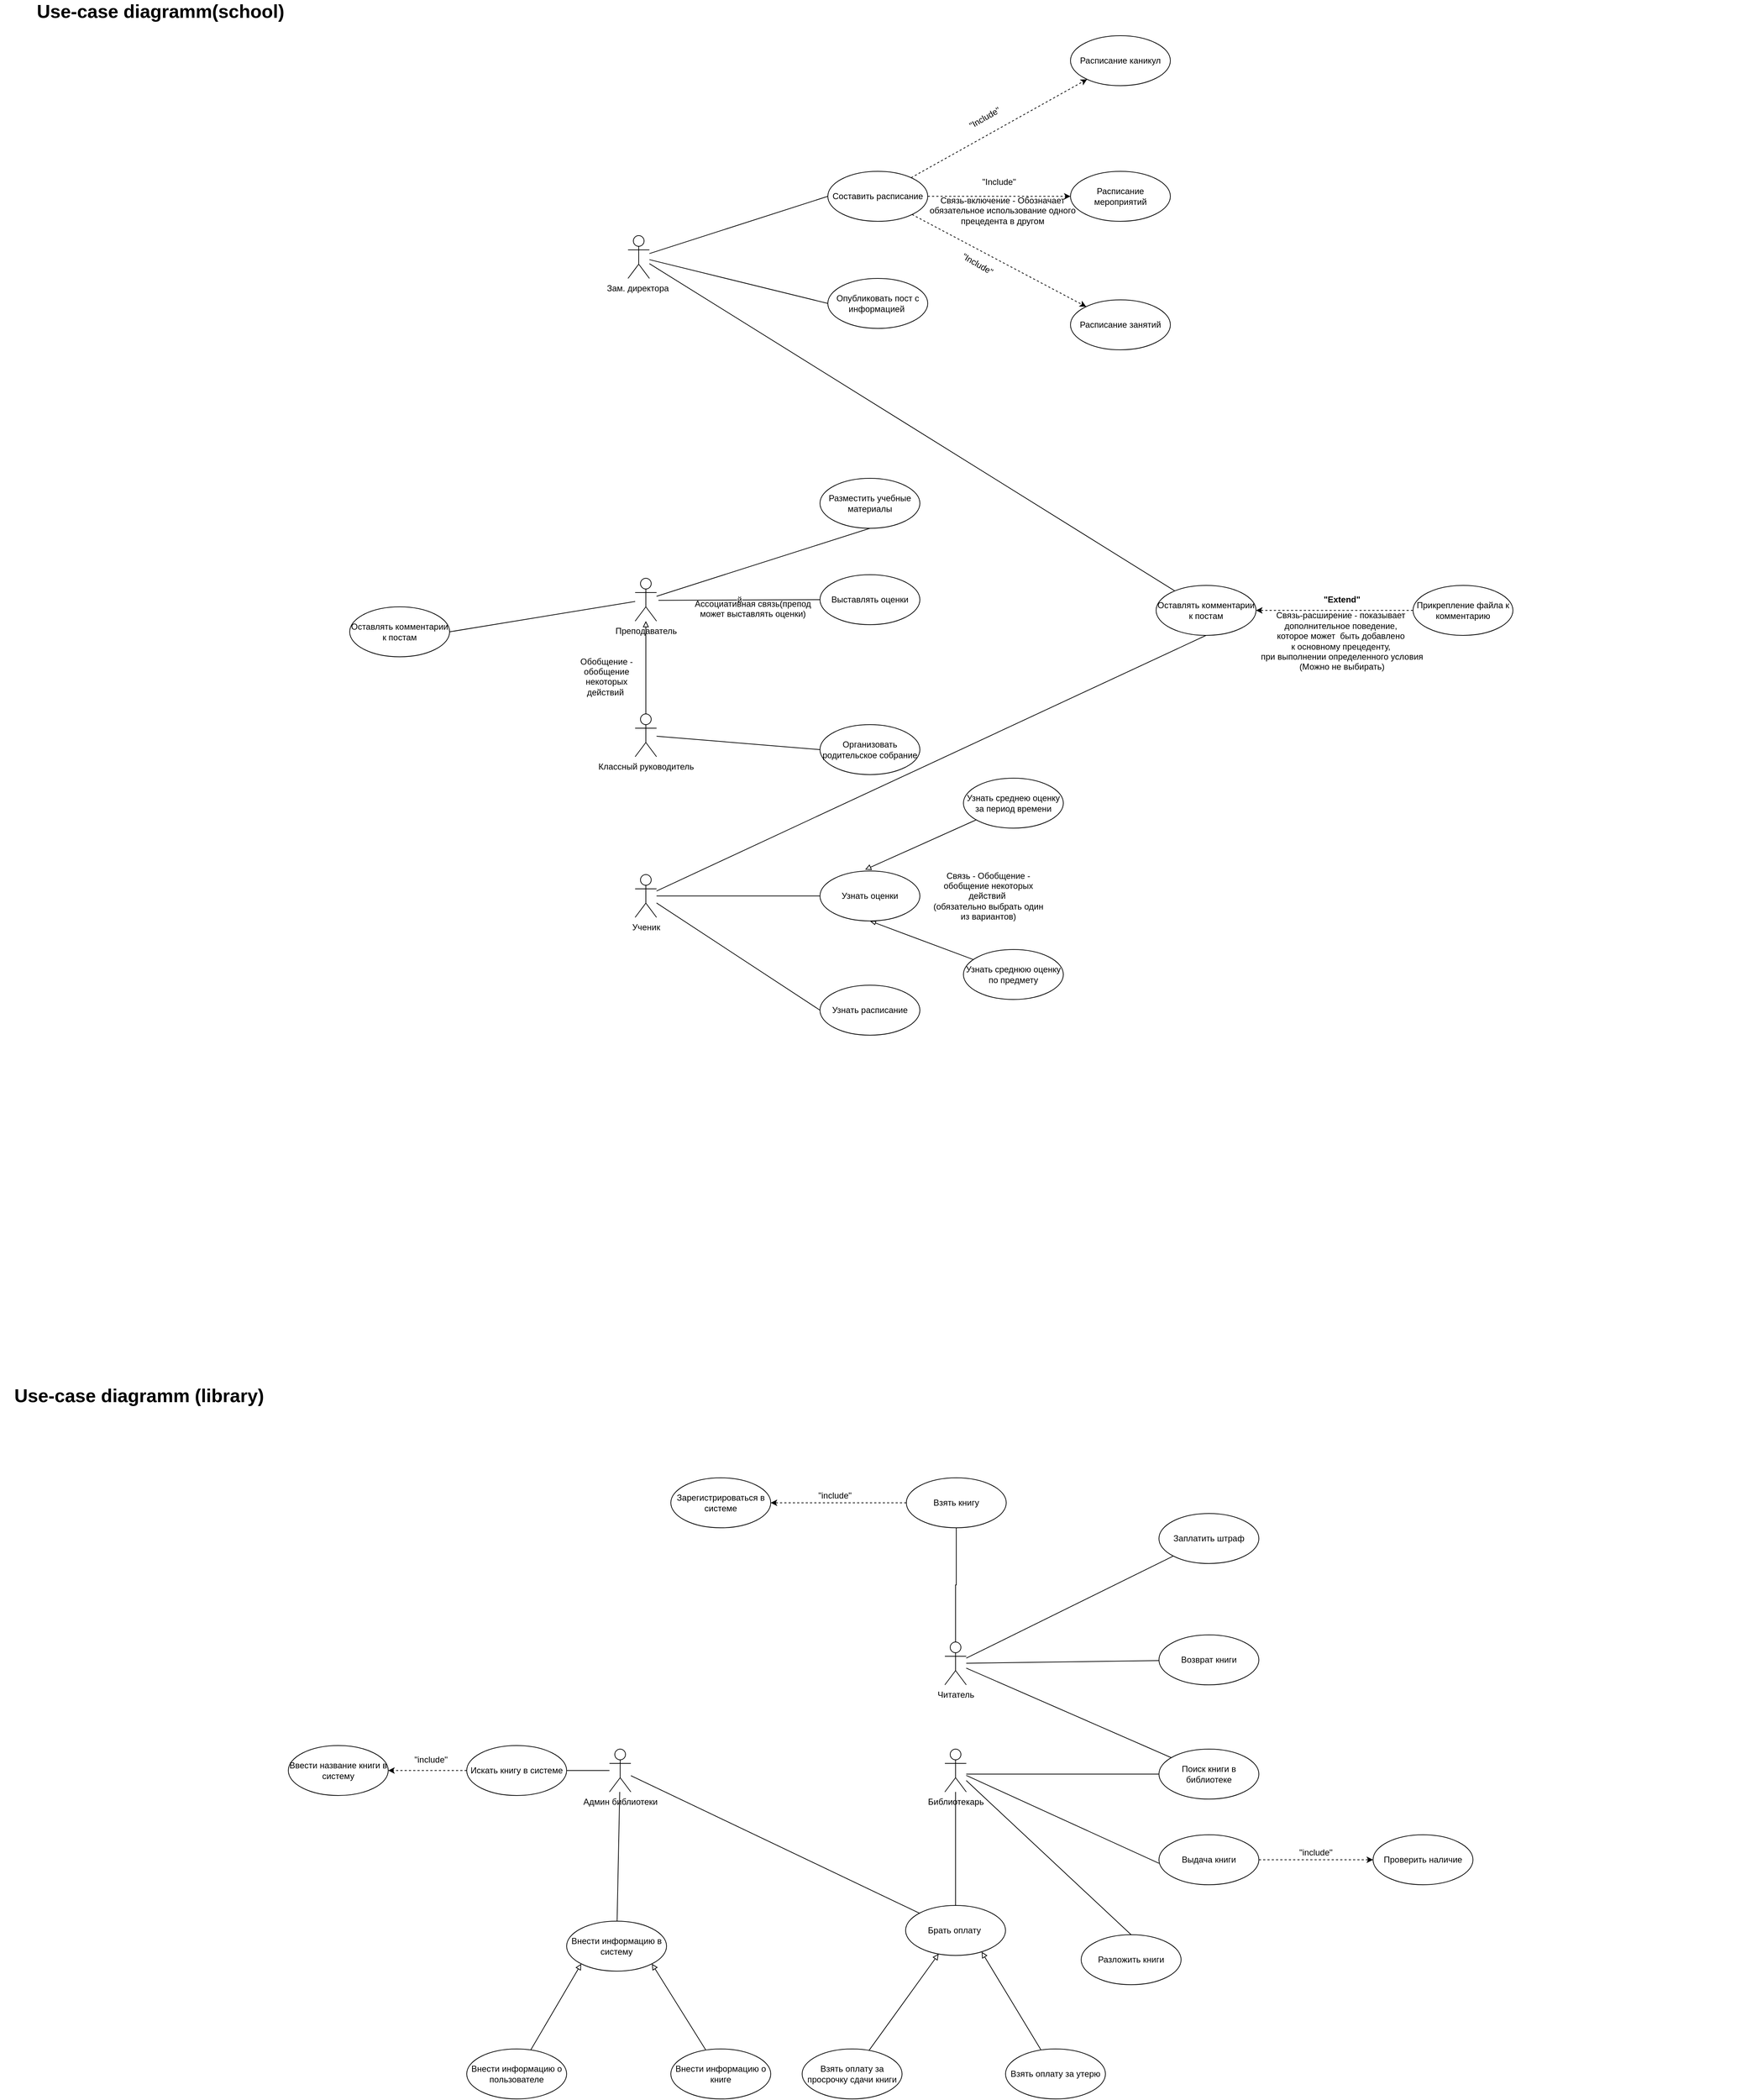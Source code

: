 <mxfile version="24.4.6" type="device">
  <diagram name="Страница — 1" id="lLJkRPgDvFg0Q_lKaMGv">
    <mxGraphModel dx="10387" dy="6369" grid="1" gridSize="10" guides="1" tooltips="1" connect="1" arrows="1" fold="1" page="1" pageScale="1" pageWidth="827" pageHeight="1169" math="0" shadow="0">
      <root>
        <mxCell id="0" />
        <mxCell id="1" parent="0" />
        <mxCell id="EvJwnLXetme0oPZWd-gJ-12" value="й" style="rounded=0;orthogonalLoop=1;jettySize=auto;html=1;startArrow=none;startFill=0;endArrow=none;endFill=0;entryX=-0.019;entryY=0.416;entryDx=0;entryDy=0;entryPerimeter=0;" parent="1" edge="1">
          <mxGeometry relative="1" as="geometry">
            <mxPoint x="330.0" y="-330.0" as="targetPoint" />
            <mxPoint x="102.66" y="-329.174" as="sourcePoint" />
            <Array as="points">
              <mxPoint x="220" y="-329.59" />
            </Array>
          </mxGeometry>
        </mxCell>
        <mxCell id="EvJwnLXetme0oPZWd-gJ-26" style="rounded=0;orthogonalLoop=1;jettySize=auto;html=1;entryX=0.5;entryY=1;entryDx=0;entryDy=0;endArrow=none;endFill=0;" parent="1" source="EvJwnLXetme0oPZWd-gJ-1" target="EvJwnLXetme0oPZWd-gJ-25" edge="1">
          <mxGeometry relative="1" as="geometry" />
        </mxCell>
        <mxCell id="EvJwnLXetme0oPZWd-gJ-39" style="rounded=0;orthogonalLoop=1;jettySize=auto;html=1;entryX=1;entryY=0.5;entryDx=0;entryDy=0;endArrow=none;endFill=0;" parent="1" source="EvJwnLXetme0oPZWd-gJ-1" target="EvJwnLXetme0oPZWd-gJ-38" edge="1">
          <mxGeometry relative="1" as="geometry" />
        </mxCell>
        <mxCell id="EvJwnLXetme0oPZWd-gJ-1" value="Преподаватель" style="shape=umlActor;verticalLabelPosition=bottom;verticalAlign=top;html=1;" parent="1" vertex="1">
          <mxGeometry x="70" y="-360" width="30" height="60" as="geometry" />
        </mxCell>
        <mxCell id="EvJwnLXetme0oPZWd-gJ-5" value="&lt;font style=&quot;font-size: 26px;&quot;&gt;&lt;b&gt;Use-case diagramm(school)&lt;/b&gt;&lt;/font&gt;" style="text;html=1;align=center;verticalAlign=middle;whiteSpace=wrap;rounded=0;" parent="1" vertex="1">
          <mxGeometry x="-800" y="-1169" width="410" height="30" as="geometry" />
        </mxCell>
        <mxCell id="EvJwnLXetme0oPZWd-gJ-6" value="Выставлять оценки" style="ellipse;whiteSpace=wrap;html=1;" parent="1" vertex="1">
          <mxGeometry x="329" y="-365" width="140" height="70" as="geometry" />
        </mxCell>
        <mxCell id="EvJwnLXetme0oPZWd-gJ-11" value="" style="shape=image;verticalLabelPosition=bottom;labelBackgroundColor=default;verticalAlign=top;aspect=fixed;imageAspect=0;image=https://upload.wikimedia.org/wikipedia/commons/thumb/7/77/Uml_classes_ru.svg/351px-Uml_classes_ru.svg.png;" parent="1" vertex="1">
          <mxGeometry x="1290" y="-1160" width="351" height="234" as="geometry" />
        </mxCell>
        <mxCell id="EvJwnLXetme0oPZWd-gJ-13" value="Ассоциативная связь(препод может выставлять оценки)&lt;div&gt;&lt;br&gt;&lt;/div&gt;" style="text;html=1;align=center;verticalAlign=middle;whiteSpace=wrap;rounded=0;" parent="1" vertex="1">
          <mxGeometry x="150" y="-330" width="170" height="40" as="geometry" />
        </mxCell>
        <mxCell id="EvJwnLXetme0oPZWd-gJ-42" style="edgeStyle=orthogonalEdgeStyle;rounded=0;orthogonalLoop=1;jettySize=auto;html=1;endArrow=block;endFill=0;" parent="1" source="EvJwnLXetme0oPZWd-gJ-14" target="EvJwnLXetme0oPZWd-gJ-1" edge="1">
          <mxGeometry relative="1" as="geometry" />
        </mxCell>
        <mxCell id="EvJwnLXetme0oPZWd-gJ-44" style="rounded=0;orthogonalLoop=1;jettySize=auto;html=1;entryX=0;entryY=0.5;entryDx=0;entryDy=0;endArrow=none;endFill=0;" parent="1" source="EvJwnLXetme0oPZWd-gJ-14" target="EvJwnLXetme0oPZWd-gJ-28" edge="1">
          <mxGeometry relative="1" as="geometry" />
        </mxCell>
        <mxCell id="EvJwnLXetme0oPZWd-gJ-14" value="Классный руководитель" style="shape=umlActor;verticalLabelPosition=bottom;verticalAlign=top;html=1;outlineConnect=0;" parent="1" vertex="1">
          <mxGeometry x="70" y="-170" width="30" height="60" as="geometry" />
        </mxCell>
        <mxCell id="EvJwnLXetme0oPZWd-gJ-21" style="edgeStyle=orthogonalEdgeStyle;rounded=0;orthogonalLoop=1;jettySize=auto;html=1;endArrow=none;endFill=0;" parent="1" source="EvJwnLXetme0oPZWd-gJ-19" target="EvJwnLXetme0oPZWd-gJ-20" edge="1">
          <mxGeometry relative="1" as="geometry" />
        </mxCell>
        <mxCell id="EvJwnLXetme0oPZWd-gJ-23" style="rounded=0;orthogonalLoop=1;jettySize=auto;html=1;endArrow=none;endFill=0;entryX=0;entryY=0.5;entryDx=0;entryDy=0;" parent="1" source="EvJwnLXetme0oPZWd-gJ-19" target="EvJwnLXetme0oPZWd-gJ-22" edge="1">
          <mxGeometry relative="1" as="geometry">
            <mxPoint x="250" y="205" as="targetPoint" />
          </mxGeometry>
        </mxCell>
        <mxCell id="EvJwnLXetme0oPZWd-gJ-36" style="rounded=0;orthogonalLoop=1;jettySize=auto;html=1;entryX=0.5;entryY=1;entryDx=0;entryDy=0;endArrow=none;endFill=0;" parent="1" source="EvJwnLXetme0oPZWd-gJ-19" target="EvJwnLXetme0oPZWd-gJ-35" edge="1">
          <mxGeometry relative="1" as="geometry" />
        </mxCell>
        <mxCell id="EvJwnLXetme0oPZWd-gJ-19" value="Ученик" style="shape=umlActor;verticalLabelPosition=bottom;verticalAlign=top;html=1;outlineConnect=0;" parent="1" vertex="1">
          <mxGeometry x="70" y="55" width="30" height="60" as="geometry" />
        </mxCell>
        <mxCell id="EvJwnLXetme0oPZWd-gJ-20" value="Узнать оценки" style="ellipse;whiteSpace=wrap;html=1;" parent="1" vertex="1">
          <mxGeometry x="329" y="50" width="140" height="70" as="geometry" />
        </mxCell>
        <mxCell id="EvJwnLXetme0oPZWd-gJ-22" value="Узнать расписание" style="ellipse;whiteSpace=wrap;html=1;" parent="1" vertex="1">
          <mxGeometry x="329" y="210" width="140" height="70" as="geometry" />
        </mxCell>
        <mxCell id="EvJwnLXetme0oPZWd-gJ-25" value="Разместить учебные материалы" style="ellipse;whiteSpace=wrap;html=1;" parent="1" vertex="1">
          <mxGeometry x="329" y="-500" width="140" height="70" as="geometry" />
        </mxCell>
        <mxCell id="EvJwnLXetme0oPZWd-gJ-28" value="Организовать родительское собрание" style="ellipse;whiteSpace=wrap;html=1;" parent="1" vertex="1">
          <mxGeometry x="329" y="-155" width="140" height="70" as="geometry" />
        </mxCell>
        <mxCell id="EvJwnLXetme0oPZWd-gJ-32" style="rounded=0;orthogonalLoop=1;jettySize=auto;html=1;entryX=0;entryY=0.5;entryDx=0;entryDy=0;endArrow=none;endFill=0;" parent="1" source="EvJwnLXetme0oPZWd-gJ-30" target="EvJwnLXetme0oPZWd-gJ-31" edge="1">
          <mxGeometry relative="1" as="geometry" />
        </mxCell>
        <mxCell id="EvJwnLXetme0oPZWd-gJ-34" style="rounded=0;orthogonalLoop=1;jettySize=auto;html=1;entryX=0;entryY=0.5;entryDx=0;entryDy=0;endArrow=none;endFill=0;" parent="1" source="EvJwnLXetme0oPZWd-gJ-30" target="EvJwnLXetme0oPZWd-gJ-33" edge="1">
          <mxGeometry relative="1" as="geometry" />
        </mxCell>
        <mxCell id="EvJwnLXetme0oPZWd-gJ-37" style="rounded=0;orthogonalLoop=1;jettySize=auto;html=1;endArrow=none;endFill=0;" parent="1" source="EvJwnLXetme0oPZWd-gJ-30" target="EvJwnLXetme0oPZWd-gJ-35" edge="1">
          <mxGeometry relative="1" as="geometry" />
        </mxCell>
        <mxCell id="EvJwnLXetme0oPZWd-gJ-30" value="Зам. директора&amp;nbsp;" style="shape=umlActor;verticalLabelPosition=bottom;verticalAlign=top;html=1;" parent="1" vertex="1">
          <mxGeometry x="60" y="-840" width="30" height="60" as="geometry" />
        </mxCell>
        <mxCell id="EvJwnLXetme0oPZWd-gJ-60" style="rounded=0;orthogonalLoop=1;jettySize=auto;html=1;entryX=0;entryY=0.5;entryDx=0;entryDy=0;dashed=1;" parent="1" source="EvJwnLXetme0oPZWd-gJ-31" target="EvJwnLXetme0oPZWd-gJ-53" edge="1">
          <mxGeometry relative="1" as="geometry" />
        </mxCell>
        <mxCell id="EvJwnLXetme0oPZWd-gJ-61" style="rounded=0;orthogonalLoop=1;jettySize=auto;html=1;dashed=1;" parent="1" source="EvJwnLXetme0oPZWd-gJ-31" target="EvJwnLXetme0oPZWd-gJ-50" edge="1">
          <mxGeometry relative="1" as="geometry" />
        </mxCell>
        <mxCell id="EvJwnLXetme0oPZWd-gJ-62" style="rounded=0;orthogonalLoop=1;jettySize=auto;html=1;dashed=1;" parent="1" source="EvJwnLXetme0oPZWd-gJ-31" target="EvJwnLXetme0oPZWd-gJ-52" edge="1">
          <mxGeometry relative="1" as="geometry" />
        </mxCell>
        <mxCell id="EvJwnLXetme0oPZWd-gJ-31" value="Составить расписание" style="ellipse;whiteSpace=wrap;html=1;" parent="1" vertex="1">
          <mxGeometry x="340" y="-930" width="140" height="70" as="geometry" />
        </mxCell>
        <mxCell id="EvJwnLXetme0oPZWd-gJ-33" value="Опубликовать пост с информацией&amp;nbsp;" style="ellipse;whiteSpace=wrap;html=1;" parent="1" vertex="1">
          <mxGeometry x="340" y="-780" width="140" height="70" as="geometry" />
        </mxCell>
        <mxCell id="EvJwnLXetme0oPZWd-gJ-35" value="Оставлять комментарии к постам" style="ellipse;whiteSpace=wrap;html=1;" parent="1" vertex="1">
          <mxGeometry x="800" y="-350" width="140" height="70" as="geometry" />
        </mxCell>
        <mxCell id="EvJwnLXetme0oPZWd-gJ-38" value="Оставлять комментарии к постам" style="ellipse;whiteSpace=wrap;html=1;" parent="1" vertex="1">
          <mxGeometry x="-330" y="-320" width="140" height="70" as="geometry" />
        </mxCell>
        <mxCell id="EvJwnLXetme0oPZWd-gJ-43" value="Обобщение - обобщение некоторых действий&amp;nbsp;&lt;div&gt;&lt;br&gt;&lt;/div&gt;" style="text;html=1;align=center;verticalAlign=middle;whiteSpace=wrap;rounded=0;" parent="1" vertex="1">
          <mxGeometry x="-20" y="-260" width="100" height="90" as="geometry" />
        </mxCell>
        <mxCell id="EvJwnLXetme0oPZWd-gJ-45" value="Узнать среднею оценку за период времени" style="ellipse;whiteSpace=wrap;html=1;" parent="1" vertex="1">
          <mxGeometry x="530" y="-80" width="140" height="70" as="geometry" />
        </mxCell>
        <mxCell id="EvJwnLXetme0oPZWd-gJ-48" style="rounded=0;orthogonalLoop=1;jettySize=auto;html=1;entryX=0.5;entryY=1;entryDx=0;entryDy=0;endArrow=blockThin;endFill=0;" parent="1" source="EvJwnLXetme0oPZWd-gJ-46" target="EvJwnLXetme0oPZWd-gJ-20" edge="1">
          <mxGeometry relative="1" as="geometry" />
        </mxCell>
        <mxCell id="EvJwnLXetme0oPZWd-gJ-46" value="Узнать среднюю оценку по предмету" style="ellipse;whiteSpace=wrap;html=1;" parent="1" vertex="1">
          <mxGeometry x="530" y="160" width="140" height="70" as="geometry" />
        </mxCell>
        <mxCell id="EvJwnLXetme0oPZWd-gJ-49" style="rounded=0;orthogonalLoop=1;jettySize=auto;html=1;entryX=0.452;entryY=-0.026;entryDx=0;entryDy=0;entryPerimeter=0;endArrow=block;endFill=0;" parent="1" source="EvJwnLXetme0oPZWd-gJ-45" target="EvJwnLXetme0oPZWd-gJ-20" edge="1">
          <mxGeometry relative="1" as="geometry" />
        </mxCell>
        <mxCell id="EvJwnLXetme0oPZWd-gJ-50" value="Расписание каникул" style="ellipse;whiteSpace=wrap;html=1;" parent="1" vertex="1">
          <mxGeometry x="680" y="-1120" width="140" height="70" as="geometry" />
        </mxCell>
        <mxCell id="EvJwnLXetme0oPZWd-gJ-52" value="Расписание занятий" style="ellipse;whiteSpace=wrap;html=1;" parent="1" vertex="1">
          <mxGeometry x="680" y="-750" width="140" height="70" as="geometry" />
        </mxCell>
        <mxCell id="EvJwnLXetme0oPZWd-gJ-53" value="Расписание мероприятий" style="ellipse;whiteSpace=wrap;html=1;" parent="1" vertex="1">
          <mxGeometry x="680" y="-930" width="140" height="70" as="geometry" />
        </mxCell>
        <mxCell id="EvJwnLXetme0oPZWd-gJ-54" value="Связь-включение - Обозначает обязательное использование одного прецедента в другом" style="text;html=1;align=center;verticalAlign=middle;whiteSpace=wrap;rounded=0;" parent="1" vertex="1">
          <mxGeometry x="480" y="-890" width="210" height="30" as="geometry" />
        </mxCell>
        <mxCell id="EvJwnLXetme0oPZWd-gJ-59" value="Связь - Обобщение - обобщение некоторых действий&amp;nbsp;&lt;div&gt;(обязательно выбрать один из вариантов)&lt;/div&gt;" style="text;html=1;align=center;verticalAlign=middle;whiteSpace=wrap;rounded=0;" parent="1" vertex="1">
          <mxGeometry x="480" y="40" width="170" height="90" as="geometry" />
        </mxCell>
        <mxCell id="EvJwnLXetme0oPZWd-gJ-63" value="&quot;Include&quot;" style="text;html=1;align=center;verticalAlign=middle;whiteSpace=wrap;rounded=0;rotation=-30;" parent="1" vertex="1">
          <mxGeometry x="530" y="-1020" width="60" height="30" as="geometry" />
        </mxCell>
        <mxCell id="EvJwnLXetme0oPZWd-gJ-64" value="&quot;Include&quot;" style="text;html=1;align=center;verticalAlign=middle;whiteSpace=wrap;rounded=0;rotation=0;" parent="1" vertex="1">
          <mxGeometry x="550" y="-930" width="60" height="30" as="geometry" />
        </mxCell>
        <mxCell id="EvJwnLXetme0oPZWd-gJ-65" value="&quot;Include&quot;" style="text;html=1;align=center;verticalAlign=middle;whiteSpace=wrap;rounded=0;rotation=30;" parent="1" vertex="1">
          <mxGeometry x="520" y="-810" width="60" height="20" as="geometry" />
        </mxCell>
        <mxCell id="EvJwnLXetme0oPZWd-gJ-70" style="edgeStyle=orthogonalEdgeStyle;rounded=0;orthogonalLoop=1;jettySize=auto;html=1;entryX=1;entryY=0.5;entryDx=0;entryDy=0;dashed=1;" parent="1" source="EvJwnLXetme0oPZWd-gJ-69" target="EvJwnLXetme0oPZWd-gJ-35" edge="1">
          <mxGeometry relative="1" as="geometry" />
        </mxCell>
        <mxCell id="EvJwnLXetme0oPZWd-gJ-69" value="Прикрепление файла к комментарию" style="ellipse;whiteSpace=wrap;html=1;" parent="1" vertex="1">
          <mxGeometry x="1160" y="-350" width="140" height="70" as="geometry" />
        </mxCell>
        <mxCell id="EvJwnLXetme0oPZWd-gJ-71" value="&quot;Extend&quot;" style="text;align=center;fontStyle=1;verticalAlign=middle;spacingLeft=3;spacingRight=3;strokeColor=none;rotatable=0;points=[[0,0.5],[1,0.5]];portConstraint=eastwest;html=1;" parent="1" vertex="1">
          <mxGeometry x="1020" y="-343" width="80" height="26" as="geometry" />
        </mxCell>
        <mxCell id="EvJwnLXetme0oPZWd-gJ-72" value="Связь-расширение - показывает&amp;nbsp;&lt;div&gt;дополнительное поведение,&amp;nbsp;&lt;div&gt;которое может&amp;nbsp;&amp;nbsp;&lt;span style=&quot;background-color: initial;&quot;&gt;быть добавлено&amp;nbsp;&lt;/span&gt;&lt;/div&gt;&lt;div&gt;&lt;span style=&quot;background-color: initial;&quot;&gt;к основному прецеденту,&amp;nbsp;&lt;/span&gt;&lt;/div&gt;&lt;div&gt;&lt;span style=&quot;background-color: initial;&quot;&gt;при выполнении определенного условия&lt;/span&gt;&lt;/div&gt;&lt;/div&gt;&lt;div&gt;&lt;span style=&quot;background-color: initial;&quot;&gt;(Можно не выбирать)&lt;/span&gt;&lt;/div&gt;" style="text;html=1;align=center;verticalAlign=middle;resizable=0;points=[];autosize=1;strokeColor=none;fillColor=none;" parent="1" vertex="1">
          <mxGeometry x="935" y="-322" width="250" height="100" as="geometry" />
        </mxCell>
        <mxCell id="EvJwnLXetme0oPZWd-gJ-86" style="rounded=0;orthogonalLoop=1;jettySize=auto;html=1;endArrow=none;endFill=0;" parent="1" source="EvJwnLXetme0oPZWd-gJ-79" target="EvJwnLXetme0oPZWd-gJ-82" edge="1">
          <mxGeometry relative="1" as="geometry" />
        </mxCell>
        <mxCell id="EvJwnLXetme0oPZWd-gJ-88" style="edgeStyle=none;rounded=0;orthogonalLoop=1;jettySize=auto;html=1;endArrow=none;endFill=0;" parent="1" source="EvJwnLXetme0oPZWd-gJ-79" target="EvJwnLXetme0oPZWd-gJ-87" edge="1">
          <mxGeometry relative="1" as="geometry" />
        </mxCell>
        <mxCell id="EvJwnLXetme0oPZWd-gJ-109" style="edgeStyle=none;rounded=0;orthogonalLoop=1;jettySize=auto;html=1;endArrow=none;endFill=0;" parent="1" source="EvJwnLXetme0oPZWd-gJ-79" target="EvJwnLXetme0oPZWd-gJ-108" edge="1">
          <mxGeometry relative="1" as="geometry" />
        </mxCell>
        <mxCell id="EvJwnLXetme0oPZWd-gJ-132" style="edgeStyle=orthogonalEdgeStyle;rounded=0;orthogonalLoop=1;jettySize=auto;html=1;entryX=0.5;entryY=1;entryDx=0;entryDy=0;endArrow=none;endFill=0;" parent="1" source="EvJwnLXetme0oPZWd-gJ-79" target="EvJwnLXetme0oPZWd-gJ-131" edge="1">
          <mxGeometry relative="1" as="geometry" />
        </mxCell>
        <mxCell id="EvJwnLXetme0oPZWd-gJ-79" value="Читатель" style="shape=umlActor;verticalLabelPosition=bottom;verticalAlign=top;html=1;" parent="1" vertex="1">
          <mxGeometry x="504" y="1130" width="30" height="60" as="geometry" />
        </mxCell>
        <mxCell id="EvJwnLXetme0oPZWd-gJ-83" style="rounded=0;orthogonalLoop=1;jettySize=auto;html=1;entryX=0;entryY=0.5;entryDx=0;entryDy=0;endArrow=none;endFill=0;" parent="1" target="EvJwnLXetme0oPZWd-gJ-82" edge="1">
          <mxGeometry relative="1" as="geometry">
            <mxPoint x="534" y="1315" as="sourcePoint" />
          </mxGeometry>
        </mxCell>
        <mxCell id="EvJwnLXetme0oPZWd-gJ-91" style="edgeStyle=none;rounded=0;orthogonalLoop=1;jettySize=auto;html=1;entryX=0.5;entryY=0;entryDx=0;entryDy=0;endArrow=none;endFill=0;" parent="1" source="EvJwnLXetme0oPZWd-gJ-80" target="EvJwnLXetme0oPZWd-gJ-90" edge="1">
          <mxGeometry relative="1" as="geometry" />
        </mxCell>
        <mxCell id="EvJwnLXetme0oPZWd-gJ-94" style="edgeStyle=none;rounded=0;orthogonalLoop=1;jettySize=auto;html=1;entryX=0.5;entryY=0;entryDx=0;entryDy=0;endArrow=none;endFill=0;" parent="1" source="EvJwnLXetme0oPZWd-gJ-80" target="EvJwnLXetme0oPZWd-gJ-93" edge="1">
          <mxGeometry relative="1" as="geometry" />
        </mxCell>
        <mxCell id="EvJwnLXetme0oPZWd-gJ-80" value="Библиотекарь" style="shape=umlActor;verticalLabelPosition=bottom;verticalAlign=top;html=1;" parent="1" vertex="1">
          <mxGeometry x="504" y="1280" width="30" height="60" as="geometry" />
        </mxCell>
        <mxCell id="EvJwnLXetme0oPZWd-gJ-82" value="Поиск книги в библиотеке" style="ellipse;whiteSpace=wrap;html=1;" parent="1" vertex="1">
          <mxGeometry x="804" y="1280" width="140" height="70" as="geometry" />
        </mxCell>
        <mxCell id="EvJwnLXetme0oPZWd-gJ-100" style="edgeStyle=none;rounded=0;orthogonalLoop=1;jettySize=auto;html=1;entryX=0;entryY=0.5;entryDx=0;entryDy=0;dashed=1;" parent="1" source="EvJwnLXetme0oPZWd-gJ-84" target="EvJwnLXetme0oPZWd-gJ-99" edge="1">
          <mxGeometry relative="1" as="geometry" />
        </mxCell>
        <mxCell id="EvJwnLXetme0oPZWd-gJ-84" value="Выдача книги" style="ellipse;whiteSpace=wrap;html=1;" parent="1" vertex="1">
          <mxGeometry x="804" y="1400" width="140" height="70" as="geometry" />
        </mxCell>
        <mxCell id="EvJwnLXetme0oPZWd-gJ-85" style="rounded=0;orthogonalLoop=1;jettySize=auto;html=1;entryX=0;entryY=0.571;entryDx=0;entryDy=0;entryPerimeter=0;endArrow=none;endFill=0;" parent="1" source="EvJwnLXetme0oPZWd-gJ-80" target="EvJwnLXetme0oPZWd-gJ-84" edge="1">
          <mxGeometry relative="1" as="geometry" />
        </mxCell>
        <mxCell id="EvJwnLXetme0oPZWd-gJ-87" value="Возврат книги" style="ellipse;whiteSpace=wrap;html=1;" parent="1" vertex="1">
          <mxGeometry x="804" y="1120" width="140" height="70" as="geometry" />
        </mxCell>
        <mxCell id="EvJwnLXetme0oPZWd-gJ-90" value="Брать оплату&amp;nbsp;" style="ellipse;whiteSpace=wrap;html=1;" parent="1" vertex="1">
          <mxGeometry x="449" y="1499" width="140" height="70" as="geometry" />
        </mxCell>
        <mxCell id="EvJwnLXetme0oPZWd-gJ-93" value="Разложить книги" style="ellipse;whiteSpace=wrap;html=1;" parent="1" vertex="1">
          <mxGeometry x="695" y="1540" width="140" height="70" as="geometry" />
        </mxCell>
        <mxCell id="EvJwnLXetme0oPZWd-gJ-99" value="Проверить наличие" style="ellipse;whiteSpace=wrap;html=1;" parent="1" vertex="1">
          <mxGeometry x="1104" y="1400" width="140" height="70" as="geometry" />
        </mxCell>
        <mxCell id="EvJwnLXetme0oPZWd-gJ-101" value="&quot;include&quot;" style="text;html=1;align=center;verticalAlign=middle;whiteSpace=wrap;rounded=0;" parent="1" vertex="1">
          <mxGeometry x="994" y="1410" width="60" height="30" as="geometry" />
        </mxCell>
        <mxCell id="EvJwnLXetme0oPZWd-gJ-104" style="edgeStyle=none;rounded=0;orthogonalLoop=1;jettySize=auto;html=1;endArrow=block;endFill=0;" parent="1" source="EvJwnLXetme0oPZWd-gJ-102" target="EvJwnLXetme0oPZWd-gJ-90" edge="1">
          <mxGeometry relative="1" as="geometry" />
        </mxCell>
        <mxCell id="EvJwnLXetme0oPZWd-gJ-102" value="Взять оплату за просрочку сдачи книги" style="ellipse;whiteSpace=wrap;html=1;" parent="1" vertex="1">
          <mxGeometry x="304" y="1700" width="140" height="70" as="geometry" />
        </mxCell>
        <mxCell id="EvJwnLXetme0oPZWd-gJ-103" value="Взять оплату за утерю" style="ellipse;whiteSpace=wrap;html=1;" parent="1" vertex="1">
          <mxGeometry x="589" y="1700" width="140" height="70" as="geometry" />
        </mxCell>
        <mxCell id="EvJwnLXetme0oPZWd-gJ-105" style="edgeStyle=none;rounded=0;orthogonalLoop=1;jettySize=auto;html=1;entryX=0.761;entryY=0.929;entryDx=0;entryDy=0;entryPerimeter=0;endArrow=block;endFill=0;" parent="1" source="EvJwnLXetme0oPZWd-gJ-103" target="EvJwnLXetme0oPZWd-gJ-90" edge="1">
          <mxGeometry relative="1" as="geometry" />
        </mxCell>
        <mxCell id="EvJwnLXetme0oPZWd-gJ-108" value="Заплатить штраф" style="ellipse;whiteSpace=wrap;html=1;" parent="1" vertex="1">
          <mxGeometry x="804" y="950" width="140" height="70" as="geometry" />
        </mxCell>
        <mxCell id="EvJwnLXetme0oPZWd-gJ-111" style="edgeStyle=none;rounded=0;orthogonalLoop=1;jettySize=auto;html=1;endArrow=none;endFill=0;" parent="1" source="EvJwnLXetme0oPZWd-gJ-110" target="EvJwnLXetme0oPZWd-gJ-90" edge="1">
          <mxGeometry relative="1" as="geometry" />
        </mxCell>
        <mxCell id="EvJwnLXetme0oPZWd-gJ-117" style="edgeStyle=none;rounded=0;orthogonalLoop=1;jettySize=auto;html=1;endArrow=none;endFill=0;" parent="1" source="EvJwnLXetme0oPZWd-gJ-110" target="EvJwnLXetme0oPZWd-gJ-114" edge="1">
          <mxGeometry relative="1" as="geometry" />
        </mxCell>
        <mxCell id="EvJwnLXetme0oPZWd-gJ-123" style="edgeStyle=none;rounded=0;orthogonalLoop=1;jettySize=auto;html=1;entryX=1;entryY=0.5;entryDx=0;entryDy=0;endArrow=none;endFill=0;" parent="1" source="EvJwnLXetme0oPZWd-gJ-110" target="EvJwnLXetme0oPZWd-gJ-122" edge="1">
          <mxGeometry relative="1" as="geometry" />
        </mxCell>
        <mxCell id="EvJwnLXetme0oPZWd-gJ-110" value="Админ библиотеки" style="shape=umlActor;verticalLabelPosition=bottom;verticalAlign=top;html=1;" parent="1" vertex="1">
          <mxGeometry x="34" y="1280" width="30" height="60" as="geometry" />
        </mxCell>
        <mxCell id="EvJwnLXetme0oPZWd-gJ-118" style="edgeStyle=none;rounded=0;orthogonalLoop=1;jettySize=auto;html=1;entryX=0;entryY=1;entryDx=0;entryDy=0;endArrow=block;endFill=0;" parent="1" source="EvJwnLXetme0oPZWd-gJ-112" target="EvJwnLXetme0oPZWd-gJ-114" edge="1">
          <mxGeometry relative="1" as="geometry" />
        </mxCell>
        <mxCell id="EvJwnLXetme0oPZWd-gJ-112" value="Внести информацию о пользователе" style="ellipse;whiteSpace=wrap;html=1;" parent="1" vertex="1">
          <mxGeometry x="-166" y="1700" width="140" height="70" as="geometry" />
        </mxCell>
        <mxCell id="EvJwnLXetme0oPZWd-gJ-119" style="edgeStyle=none;rounded=0;orthogonalLoop=1;jettySize=auto;html=1;entryX=1;entryY=1;entryDx=0;entryDy=0;endArrow=block;endFill=0;" parent="1" source="EvJwnLXetme0oPZWd-gJ-113" target="EvJwnLXetme0oPZWd-gJ-114" edge="1">
          <mxGeometry relative="1" as="geometry" />
        </mxCell>
        <mxCell id="EvJwnLXetme0oPZWd-gJ-113" value="Внести информацию о книге" style="ellipse;whiteSpace=wrap;html=1;" parent="1" vertex="1">
          <mxGeometry x="120" y="1700" width="140" height="70" as="geometry" />
        </mxCell>
        <mxCell id="EvJwnLXetme0oPZWd-gJ-114" value="Внести информацию в систему" style="ellipse;whiteSpace=wrap;html=1;" parent="1" vertex="1">
          <mxGeometry x="-26" y="1521" width="140" height="70" as="geometry" />
        </mxCell>
        <mxCell id="EvJwnLXetme0oPZWd-gJ-126" style="edgeStyle=none;rounded=0;orthogonalLoop=1;jettySize=auto;html=1;entryX=1;entryY=0.5;entryDx=0;entryDy=0;dashed=1;" parent="1" source="EvJwnLXetme0oPZWd-gJ-122" target="EvJwnLXetme0oPZWd-gJ-124" edge="1">
          <mxGeometry relative="1" as="geometry" />
        </mxCell>
        <mxCell id="EvJwnLXetme0oPZWd-gJ-122" value="Искать книгу в системе" style="ellipse;whiteSpace=wrap;html=1;" parent="1" vertex="1">
          <mxGeometry x="-166" y="1275" width="140" height="70" as="geometry" />
        </mxCell>
        <mxCell id="EvJwnLXetme0oPZWd-gJ-124" value="Ввести название книги в систему" style="ellipse;whiteSpace=wrap;html=1;" parent="1" vertex="1">
          <mxGeometry x="-416" y="1275" width="140" height="70" as="geometry" />
        </mxCell>
        <mxCell id="EvJwnLXetme0oPZWd-gJ-127" value="&quot;include&quot;" style="text;html=1;align=center;verticalAlign=middle;whiteSpace=wrap;rounded=0;" parent="1" vertex="1">
          <mxGeometry x="-246" y="1280" width="60" height="30" as="geometry" />
        </mxCell>
        <mxCell id="EvJwnLXetme0oPZWd-gJ-128" value="&lt;font style=&quot;font-size: 26px;&quot;&gt;&lt;b&gt;Use-case diagramm (library)&lt;/b&gt;&lt;/font&gt;" style="text;html=1;align=center;verticalAlign=middle;whiteSpace=wrap;rounded=0;" parent="1" vertex="1">
          <mxGeometry x="-820" y="770" width="390" height="30" as="geometry" />
        </mxCell>
        <mxCell id="EvJwnLXetme0oPZWd-gJ-135" style="rounded=0;orthogonalLoop=1;jettySize=auto;html=1;entryX=1;entryY=0.5;entryDx=0;entryDy=0;dashed=1;" parent="1" source="EvJwnLXetme0oPZWd-gJ-131" target="EvJwnLXetme0oPZWd-gJ-133" edge="1">
          <mxGeometry relative="1" as="geometry" />
        </mxCell>
        <mxCell id="EvJwnLXetme0oPZWd-gJ-131" value="Взять книгу" style="ellipse;whiteSpace=wrap;html=1;" parent="1" vertex="1">
          <mxGeometry x="450" y="900" width="140" height="70" as="geometry" />
        </mxCell>
        <mxCell id="EvJwnLXetme0oPZWd-gJ-133" value="Зарегистрироваться в системе" style="ellipse;whiteSpace=wrap;html=1;" parent="1" vertex="1">
          <mxGeometry x="120" y="900" width="140" height="70" as="geometry" />
        </mxCell>
        <mxCell id="EvJwnLXetme0oPZWd-gJ-136" value="&quot;include&quot;" style="text;html=1;align=center;verticalAlign=middle;whiteSpace=wrap;rounded=0;" parent="1" vertex="1">
          <mxGeometry x="320" y="910" width="60" height="30" as="geometry" />
        </mxCell>
      </root>
    </mxGraphModel>
  </diagram>
</mxfile>
